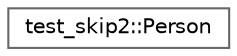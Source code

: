 digraph "类继承关系图"
{
 // LATEX_PDF_SIZE
  bgcolor="transparent";
  edge [fontname=Helvetica,fontsize=10,labelfontname=Helvetica,labelfontsize=10];
  node [fontname=Helvetica,fontsize=10,shape=box,height=0.2,width=0.4];
  rankdir="LR";
  Node0 [id="Node000000",label="test_skip2::Person",height=0.2,width=0.4,color="grey40", fillcolor="white", style="filled",URL="$structtest__skip2_1_1_person.html",tooltip=" "];
}
